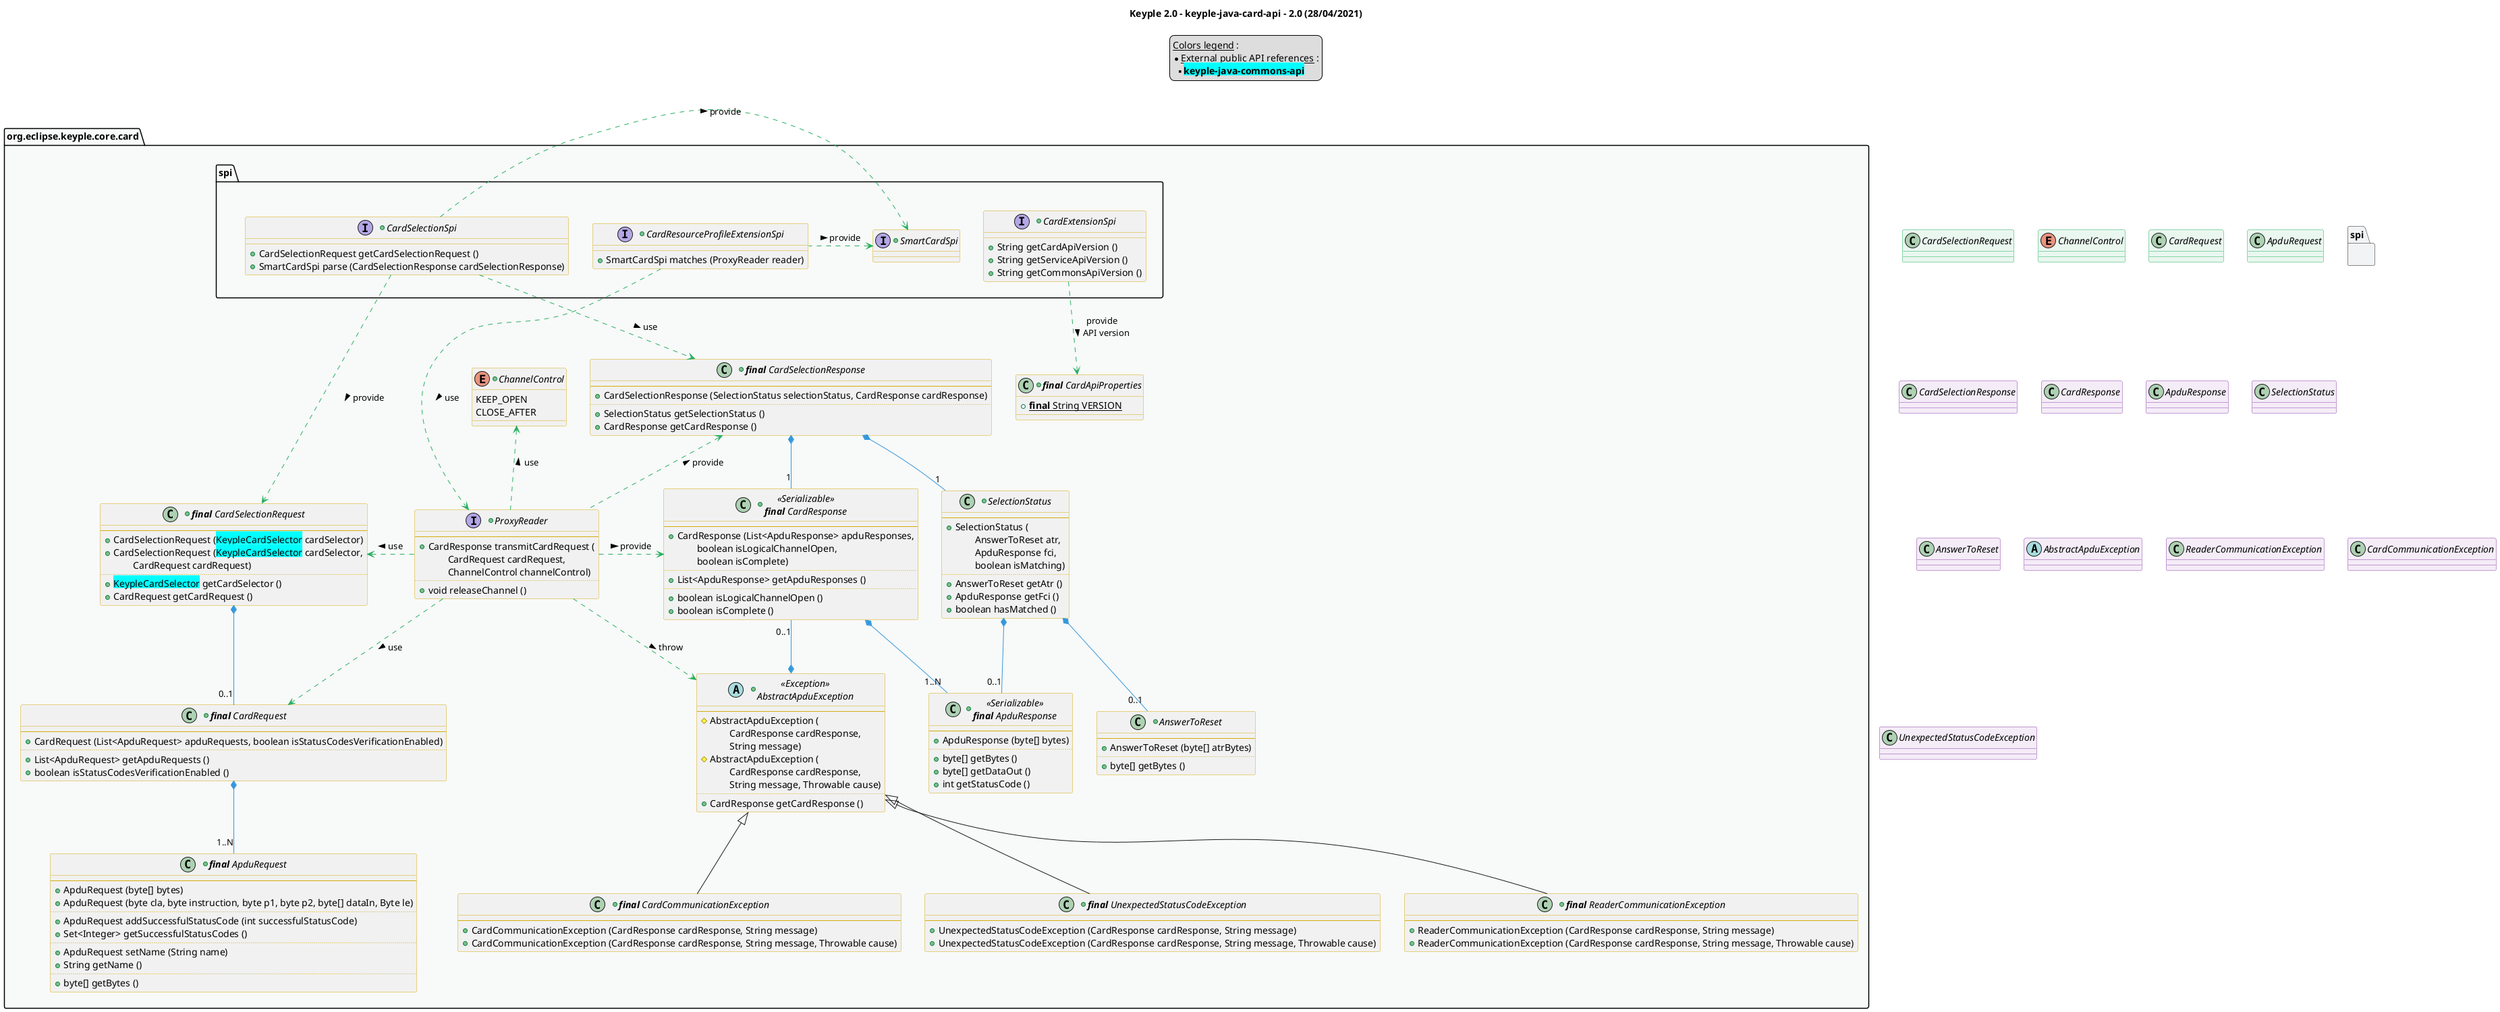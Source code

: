 @startuml
title
        Keyple 2.0 - keyple-java-card-api - 2.0 (28/04/2021)
end title

' == THEME ==

'Couleurs issues de : https://htmlcolorcodes.com/fr/tableau-de-couleur/tableau-de-couleur-design-plat/
!define C_GREY1 F8F9F9
!define C_GREY2 F2F3F4
!define C_GREY3 E5E7E9
!define C_GREY4 D7DBDD
!define C_GREY5 CACFD2
!define C_GREY6 BDC3C7
!define C_LINK 3498DB
!define C_USE 27AE60

skinparam Shadowing false
skinparam ClassFontStyle italic
skinparam ClassBorderColor #D4AC0D
skinparam stereotypeABorderColor #A9DCDF
skinparam stereotypeIBorderColor #B4A7E5
skinparam stereotypeCBorderColor #ADD1B2
skinparam stereotypeEBorderColor #EB93DF
' Red
skinparam ClassBackgroundColor<<red>> #FDEDEC
skinparam ClassBorderColor<<red>> #E74C3C
hide <<red>> stereotype
' Purple
skinparam ClassBackgroundColor<<purple>> #F4ECF7
skinparam ClassBorderColor<<purple>> #8E44AD
hide <<purple>> stereotype
' blue
skinparam ClassBackgroundColor<<blue>> #EBF5FB
skinparam ClassBorderColor<<blue>> #3498DB
hide <<blue>> stereotype
' Green
skinparam ClassBackgroundColor<<green>> #E9F7EF
skinparam ClassBorderColor<<green>> #27AE60
hide <<green>> stereotype
' Grey
skinparam ClassBackgroundColor<<grey>> #EAECEE
skinparam ClassBorderColor<<grey>> #2C3E50
hide <<grey>> stereotype

' == CONTENT ==

legend top
    __Colors legend__ :
    * __External public API references__ :
    ** <back:cyan>**keyple-java-commons-api**</back>
end legend

package "org.eclipse.keyple.core.card" as api {
    +class "**final** CardApiProperties" as ApiProperties {
        +{static} **final** String VERSION
    }
    +interface ProxyReader {
        --
        +CardResponse transmitCardRequest (
        \tCardRequest cardRequest,
        \tChannelControl channelControl)
        ..
        +void releaseChannel ()
    }
    ' REQUEST
    together {
        +enum ChannelControl {
            KEEP_OPEN
            CLOSE_AFTER
        }
        +class "**final** CardSelectionRequest" as CardSelectionRequest {
            --
            +CardSelectionRequest (<back:cyan>KeypleCardSelector</back> cardSelector)
            +CardSelectionRequest (<back:cyan>KeypleCardSelector</back> cardSelector,
                \tCardRequest cardRequest)
            ..
            +<back:cyan>KeypleCardSelector</back> getCardSelector ()
            +CardRequest getCardRequest ()
        }
        +class "**final** CardRequest" as CardRequest {
            --
            +CardRequest (List<ApduRequest> apduRequests, boolean isStatusCodesVerificationEnabled)
            ..
            +List<ApduRequest> getApduRequests ()
            +boolean isStatusCodesVerificationEnabled ()
        }
        +class "**final** ApduRequest" as ApduRequest {
            --
            +ApduRequest (byte[] bytes)
            +ApduRequest (byte cla, byte instruction, byte p1, byte p2, byte[] dataIn, Byte le)
            ..
            +ApduRequest addSuccessfulStatusCode (int successfulStatusCode)
            +Set<Integer> getSuccessfulStatusCodes ()
            ..
            +ApduRequest setName (String name)
            +String getName ()
            ..
            +byte[] getBytes ()
        }
    }
    ' RESPONSE
    together {
        +class "**final** CardSelectionResponse" as CardSelectionResponse {
            --
            +CardSelectionResponse (SelectionStatus selectionStatus, CardResponse cardResponse)
            ..
            +SelectionStatus getSelectionStatus ()
            +CardResponse getCardResponse ()
        }
        +class "<<Serializable>>\n**final** CardResponse" as CardResponse {
            --
            +CardResponse (List<ApduResponse> apduResponses,
                \tboolean isLogicalChannelOpen,
                \tboolean isComplete)
            ..
            +List<ApduResponse> getApduResponses ()
            ..
            +boolean isLogicalChannelOpen ()
            +boolean isComplete ()
        }
        +class "<<Serializable>>\n**final** ApduResponse" as ApduResponse {
            --
            +ApduResponse (byte[] bytes)
            ..
            +byte[] getBytes ()
            +byte[] getDataOut ()
            +int getStatusCode ()
        }
        +class SelectionStatus {
            --
            +SelectionStatus (
                \tAnswerToReset atr,
                \tApduResponse fci,
                \tboolean isMatching)
            ..
            +AnswerToReset getAtr ()
            +ApduResponse getFci ()
            +boolean hasMatched ()
        }
        +class AnswerToReset {
            --
            +AnswerToReset (byte[] atrBytes)
            ..
            +byte[] getBytes ()
        }
    }
    ' SPI
    package spi {
        +interface CardExtensionSpi {
            +String getCardApiVersion ()
            +String getServiceApiVersion ()
            +String getCommonsApiVersion ()
        }
        +interface CardSelectionSpi {
            +CardSelectionRequest getCardSelectionRequest ()
            +SmartCardSpi parse (CardSelectionResponse cardSelectionResponse)
        }
        +interface SmartCardSpi {
        }
        +interface CardResourceProfileExtensionSpi {
            +SmartCardSpi matches (ProxyReader reader)
        }
    }
    +abstract class "<<Exception>>\nAbstractApduException" as AbstractApduException {
        --
        #AbstractApduException (
            \tCardResponse cardResponse,
            \tString message)
        #AbstractApduException (
            \tCardResponse cardResponse,
            \tString message, Throwable cause)
        ..
        +CardResponse getCardResponse ()
    }
    +class "**final** ReaderCommunicationException" as ReaderCommunicationException extends AbstractApduException {
        --
        +ReaderCommunicationException (CardResponse cardResponse, String message)
        +ReaderCommunicationException (CardResponse cardResponse, String message, Throwable cause)
    }
    +class "**final** CardCommunicationException" as CardCommunicationException extends AbstractApduException {
        --
        +CardCommunicationException (CardResponse cardResponse, String message)
        +CardCommunicationException (CardResponse cardResponse, String message, Throwable cause)
    }
    +class "**final** UnexpectedStatusCodeException" as UnexpectedStatusCodeException extends AbstractApduException {
        --
        +UnexpectedStatusCodeException (CardResponse cardResponse, String message)
        +UnexpectedStatusCodeException (CardResponse cardResponse, String message, Throwable cause)
    }
}

' Associations

CardExtensionSpi ..> ApiProperties #C_USE : provide\nAPI version >

CardSelectionSpi .right.> SmartCardSpi #C_USE : provide >
CardSelectionSpi ..> CardSelectionRequest #C_USE : provide >
CardSelectionSpi ..> CardSelectionResponse #C_USE : use >

CardResourceProfileExtensionSpi .left.> SmartCardSpi #C_USE : provide >
CardResourceProfileExtensionSpi ..> ProxyReader #C_USE : use >

CardSelectionRequest *-- "0..1" CardRequest #C_LINK

CardRequest *-- "1..N" ApduRequest #C_LINK

CardSelectionResponse *-- "1" CardResponse #C_LINK
CardSelectionResponse *-- "1" SelectionStatus #C_LINK

CardResponse *-- "1..N" ApduResponse #C_LINK

SelectionStatus *-- "0..1" ApduResponse  #C_LINK
SelectionStatus *-- "0..1" AnswerToReset  #C_LINK

AbstractApduException *-up- "0..1" CardResponse #C_LINK

ProxyReader .left.> CardSelectionRequest #C_USE : use >
ProxyReader ..> CardRequest #C_USE : use >
ProxyReader .up.> ChannelControl #C_USE : use >

ProxyReader .up.> CardSelectionResponse #C_USE : provide >
ProxyReader .> CardResponse #C_USE : provide >
ProxyReader ..> AbstractApduException #C_USE : throw >

' == LAYOUT ==

SmartCardSpi -[hidden]right- CardResourceProfileExtensionSpi
spi -[hidden]- CardSelectionRequest
spi -[hidden]- CardSelectionResponse

' == STYLE ==

package api #C_GREY1 {}
package spi #C_GREY2 {}

class CardSelectionRequest <<green>>
enum ChannelControl <<green>>
class CardRequest <<green>>
class ApduRequest <<green>>

class CardSelectionResponse <<purple>>
class CardResponse <<purple>>
class ApduResponse <<purple>>
class SelectionStatus <<purple>>
class AnswerToReset <<purple>>
abstract class AbstractApduException <<purple>>
class ReaderCommunicationException <<purple>>
class CardCommunicationException <<purple>>
class UnexpectedStatusCodeException <<purple>>

@enduml